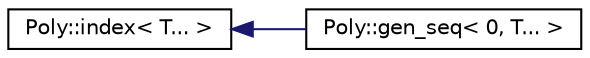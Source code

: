 digraph "Graphical Class Hierarchy"
{
  edge [fontname="Helvetica",fontsize="10",labelfontname="Helvetica",labelfontsize="10"];
  node [fontname="Helvetica",fontsize="10",shape=record];
  rankdir="LR";
  Node0 [label="Poly::index\< T... \>",height=0.2,width=0.4,color="black", fillcolor="white", style="filled",URL="$struct_poly_1_1index.html"];
  Node0 -> Node1 [dir="back",color="midnightblue",fontsize="10",style="solid",fontname="Helvetica"];
  Node1 [label="Poly::gen_seq\< 0, T... \>",height=0.2,width=0.4,color="black", fillcolor="white", style="filled",URL="$struct_poly_1_1gen__seq_3_010_00_01_t_8_8_8_01_4.html"];
}
